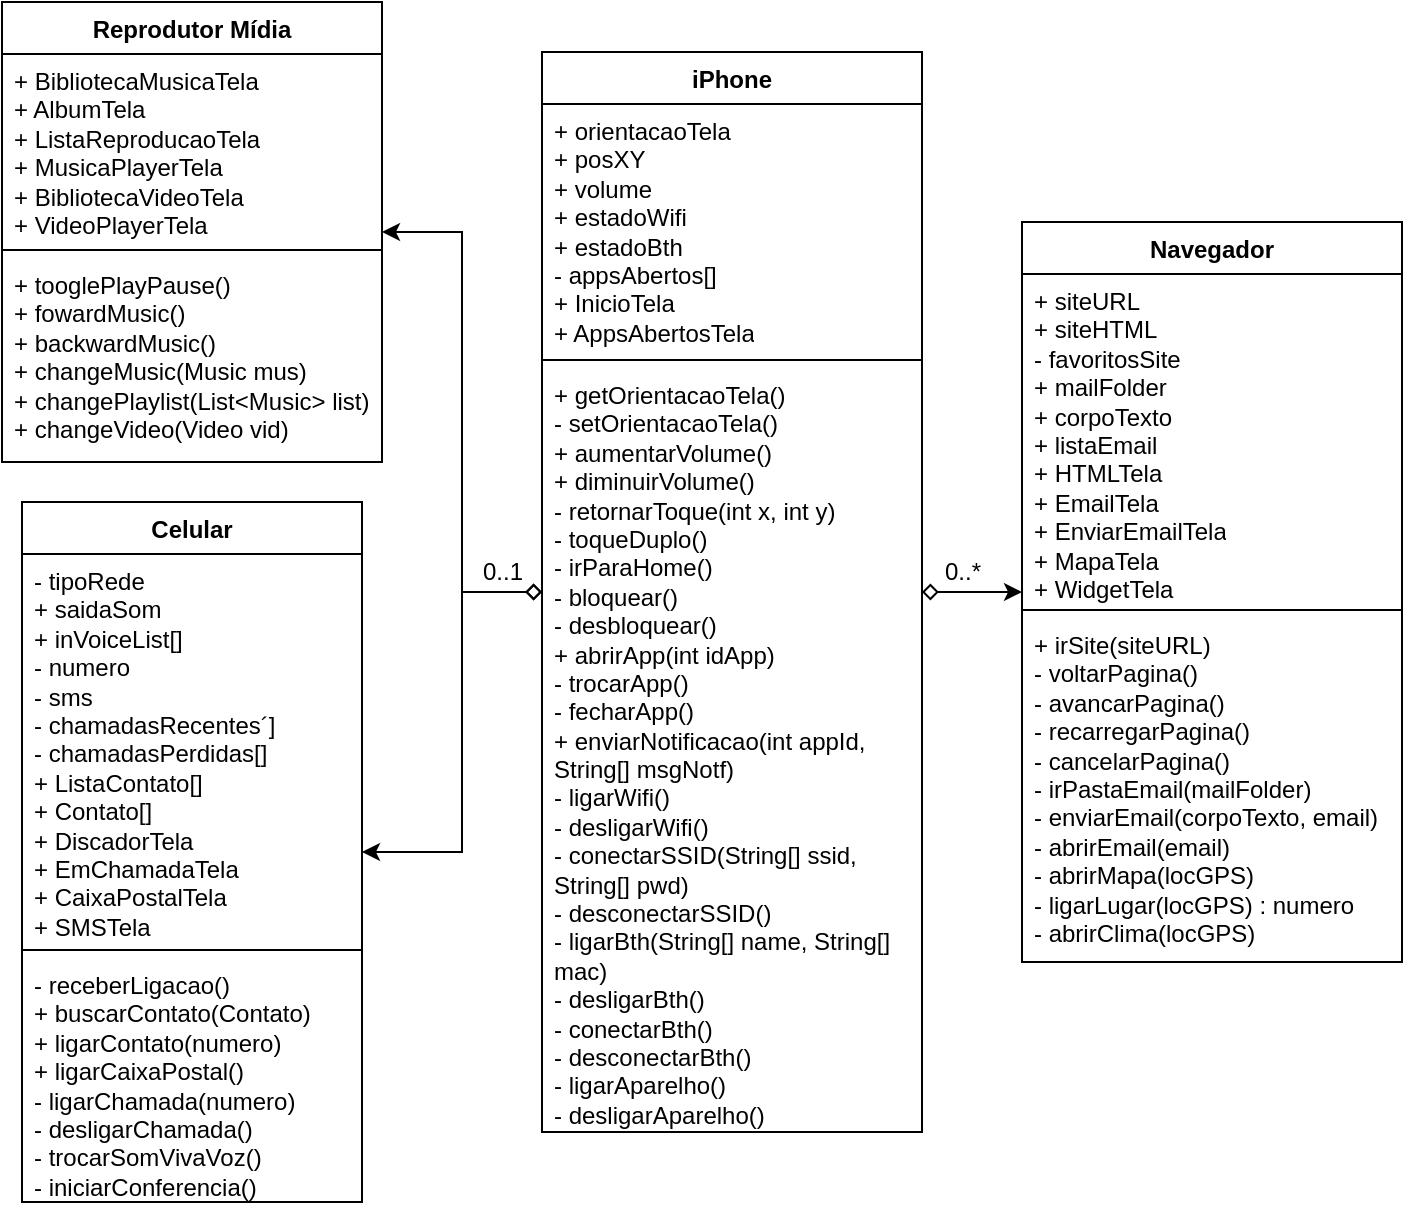 <mxfile version="21.6.9" type="device">
  <diagram id="C5RBs43oDa-KdzZeNtuy" name="Page-1">
    <mxGraphModel dx="763" dy="517" grid="1" gridSize="10" guides="1" tooltips="1" connect="1" arrows="1" fold="1" page="1" pageScale="1" pageWidth="827" pageHeight="1169" math="0" shadow="0">
      <root>
        <mxCell id="WIyWlLk6GJQsqaUBKTNV-0" />
        <mxCell id="WIyWlLk6GJQsqaUBKTNV-1" parent="WIyWlLk6GJQsqaUBKTNV-0" />
        <mxCell id="NeuPvkHjacjx3SQfrgQ6-4" value="Celular" style="swimlane;fontStyle=1;align=center;verticalAlign=top;childLayout=stackLayout;horizontal=1;startSize=26;horizontalStack=0;resizeParent=1;resizeParentMax=0;resizeLast=0;collapsible=1;marginBottom=0;whiteSpace=wrap;html=1;" parent="WIyWlLk6GJQsqaUBKTNV-1" vertex="1">
          <mxGeometry x="100" y="330" width="170" height="350" as="geometry" />
        </mxCell>
        <mxCell id="NeuPvkHjacjx3SQfrgQ6-5" value="&lt;div&gt;- tipoRede&lt;/div&gt;&lt;div&gt;+ saidaSom&lt;/div&gt;&lt;div&gt;+ inVoiceList[]&lt;/div&gt;&lt;div&gt;- numero&lt;/div&gt;&lt;div&gt;- sms&lt;/div&gt;&lt;div&gt;- chamadasRecentes´]&lt;/div&gt;&lt;div&gt;- chamadasPerdidas[]&lt;br&gt;&lt;/div&gt;&lt;div&gt;+ ListaContato[]&lt;/div&gt;&lt;div&gt;+ Contato[]&lt;/div&gt;&lt;div&gt;+ DiscadorTela&lt;/div&gt;&lt;div&gt;+ EmChamadaTela&lt;/div&gt;&lt;div&gt;+ CaixaPostalTela&lt;/div&gt;&lt;div&gt;+ SMSTela&lt;br&gt;&lt;/div&gt;" style="text;strokeColor=none;fillColor=none;align=left;verticalAlign=top;spacingLeft=4;spacingRight=4;overflow=hidden;rotatable=0;points=[[0,0.5],[1,0.5]];portConstraint=eastwest;whiteSpace=wrap;html=1;" parent="NeuPvkHjacjx3SQfrgQ6-4" vertex="1">
          <mxGeometry y="26" width="170" height="194" as="geometry" />
        </mxCell>
        <mxCell id="NeuPvkHjacjx3SQfrgQ6-6" value="" style="line;strokeWidth=1;fillColor=none;align=left;verticalAlign=middle;spacingTop=-1;spacingLeft=3;spacingRight=3;rotatable=0;labelPosition=right;points=[];portConstraint=eastwest;strokeColor=inherit;" parent="NeuPvkHjacjx3SQfrgQ6-4" vertex="1">
          <mxGeometry y="220" width="170" height="8" as="geometry" />
        </mxCell>
        <mxCell id="NeuPvkHjacjx3SQfrgQ6-7" value="&lt;div&gt;- receberLigacao()&lt;/div&gt;&lt;div&gt;+ buscarContato(Contato)&lt;/div&gt;&lt;div&gt;+ ligarContato(numero)&lt;/div&gt;&lt;div&gt;+ ligarCaixaPostal()&lt;/div&gt;&lt;div&gt;- ligarChamada(numero)&lt;/div&gt;&lt;div&gt;- desligarChamada()&lt;/div&gt;&lt;div&gt;- trocarSomVivaVoz()&lt;/div&gt;&lt;div&gt;- iniciarConferencia()&lt;br&gt;&lt;/div&gt;" style="text;strokeColor=none;fillColor=none;align=left;verticalAlign=top;spacingLeft=4;spacingRight=4;overflow=hidden;rotatable=0;points=[[0,0.5],[1,0.5]];portConstraint=eastwest;whiteSpace=wrap;html=1;" parent="NeuPvkHjacjx3SQfrgQ6-4" vertex="1">
          <mxGeometry y="228" width="170" height="122" as="geometry" />
        </mxCell>
        <mxCell id="NeuPvkHjacjx3SQfrgQ6-8" value="Navegador" style="swimlane;fontStyle=1;align=center;verticalAlign=top;childLayout=stackLayout;horizontal=1;startSize=26;horizontalStack=0;resizeParent=1;resizeParentMax=0;resizeLast=0;collapsible=1;marginBottom=0;whiteSpace=wrap;html=1;" parent="WIyWlLk6GJQsqaUBKTNV-1" vertex="1">
          <mxGeometry x="600" y="190" width="190" height="370" as="geometry" />
        </mxCell>
        <mxCell id="NeuPvkHjacjx3SQfrgQ6-9" value="&lt;div&gt;+ siteURL&lt;/div&gt;&lt;div&gt;+ siteHTML&lt;/div&gt;&lt;div&gt;- favoritosSite&lt;br&gt;&lt;/div&gt;&lt;div&gt;+ mailFolder&lt;/div&gt;&lt;div&gt;+ corpoTexto&lt;/div&gt;&lt;div&gt;+ listaEmail&lt;br&gt;&lt;/div&gt;&lt;div&gt;+ HTMLTela&lt;/div&gt;&lt;div&gt;+ EmailTela&lt;/div&gt;&lt;div&gt;+ EnviarEmailTela&lt;/div&gt;&lt;div&gt;+ MapaTela&lt;/div&gt;&lt;div&gt;+ WidgetTela&lt;br&gt;&lt;/div&gt;" style="text;strokeColor=none;fillColor=none;align=left;verticalAlign=top;spacingLeft=4;spacingRight=4;overflow=hidden;rotatable=0;points=[[0,0.5],[1,0.5]];portConstraint=eastwest;whiteSpace=wrap;html=1;" parent="NeuPvkHjacjx3SQfrgQ6-8" vertex="1">
          <mxGeometry y="26" width="190" height="164" as="geometry" />
        </mxCell>
        <mxCell id="NeuPvkHjacjx3SQfrgQ6-10" value="" style="line;strokeWidth=1;fillColor=none;align=left;verticalAlign=middle;spacingTop=-1;spacingLeft=3;spacingRight=3;rotatable=0;labelPosition=right;points=[];portConstraint=eastwest;strokeColor=inherit;" parent="NeuPvkHjacjx3SQfrgQ6-8" vertex="1">
          <mxGeometry y="190" width="190" height="8" as="geometry" />
        </mxCell>
        <mxCell id="NeuPvkHjacjx3SQfrgQ6-11" value="&lt;div&gt;+ irSite(siteURL)&lt;/div&gt;&lt;div&gt;- voltarPagina()&lt;/div&gt;&lt;div&gt;- avancarPagina()&lt;/div&gt;&lt;div&gt;- recarregarPagina()&lt;/div&gt;&lt;div&gt;- cancelarPagina()&lt;/div&gt;&lt;div&gt;- irPastaEmail(mailFolder)&lt;/div&gt;&lt;div&gt;- enviarEmail(corpoTexto, email)&lt;/div&gt;&lt;div&gt;- abrirEmail(email)&lt;/div&gt;&lt;div&gt;- abrirMapa(locGPS)&lt;/div&gt;&lt;div&gt;- ligarLugar(locGPS) : numero&lt;br&gt;&lt;/div&gt;&lt;div&gt;- abrirClima(locGPS)&lt;br&gt;&lt;/div&gt;" style="text;strokeColor=none;fillColor=none;align=left;verticalAlign=top;spacingLeft=4;spacingRight=4;overflow=hidden;rotatable=0;points=[[0,0.5],[1,0.5]];portConstraint=eastwest;whiteSpace=wrap;html=1;" parent="NeuPvkHjacjx3SQfrgQ6-8" vertex="1">
          <mxGeometry y="198" width="190" height="172" as="geometry" />
        </mxCell>
        <mxCell id="GBPLv5t1Phl0PJXmSTFw-1" style="edgeStyle=orthogonalEdgeStyle;rounded=0;orthogonalLoop=1;jettySize=auto;html=1;startArrow=diamond;startFill=0;" parent="WIyWlLk6GJQsqaUBKTNV-1" source="NeuPvkHjacjx3SQfrgQ6-23" target="NeuPvkHjacjx3SQfrgQ6-4" edge="1">
          <mxGeometry relative="1" as="geometry">
            <Array as="points">
              <mxPoint x="320" y="375" />
              <mxPoint x="320" y="505" />
            </Array>
          </mxGeometry>
        </mxCell>
        <mxCell id="GBPLv5t1Phl0PJXmSTFw-2" style="edgeStyle=orthogonalEdgeStyle;rounded=0;orthogonalLoop=1;jettySize=auto;html=1;startArrow=diamond;startFill=0;" parent="WIyWlLk6GJQsqaUBKTNV-1" source="NeuPvkHjacjx3SQfrgQ6-23" target="NeuPvkHjacjx3SQfrgQ6-27" edge="1">
          <mxGeometry relative="1" as="geometry" />
        </mxCell>
        <mxCell id="GBPLv5t1Phl0PJXmSTFw-3" style="edgeStyle=orthogonalEdgeStyle;rounded=0;orthogonalLoop=1;jettySize=auto;html=1;startArrow=diamond;startFill=0;" parent="WIyWlLk6GJQsqaUBKTNV-1" source="NeuPvkHjacjx3SQfrgQ6-23" target="NeuPvkHjacjx3SQfrgQ6-8" edge="1">
          <mxGeometry relative="1" as="geometry" />
        </mxCell>
        <mxCell id="NeuPvkHjacjx3SQfrgQ6-23" value="iPhone" style="swimlane;fontStyle=1;align=center;verticalAlign=top;childLayout=stackLayout;horizontal=1;startSize=26;horizontalStack=0;resizeParent=1;resizeParentMax=0;resizeLast=0;collapsible=1;marginBottom=0;whiteSpace=wrap;html=1;" parent="WIyWlLk6GJQsqaUBKTNV-1" vertex="1">
          <mxGeometry x="360" y="105" width="190" height="540" as="geometry" />
        </mxCell>
        <mxCell id="NeuPvkHjacjx3SQfrgQ6-24" value="&lt;div&gt;+ orientacaoTela&lt;/div&gt;&lt;div&gt;+ posXY&lt;br&gt;&lt;/div&gt;&lt;div&gt;+ volume&lt;/div&gt;&lt;div&gt;+ estadoWifi&lt;/div&gt;&lt;div&gt;+ estadoBth&lt;br&gt;&lt;/div&gt;&lt;div&gt;- appsAbertos[]&lt;/div&gt;&lt;div&gt;+ InicioTela&lt;/div&gt;&lt;div&gt;+ AppsAbertosTela&lt;/div&gt;" style="text;strokeColor=none;fillColor=none;align=left;verticalAlign=top;spacingLeft=4;spacingRight=4;overflow=hidden;rotatable=0;points=[[0,0.5],[1,0.5]];portConstraint=eastwest;whiteSpace=wrap;html=1;" parent="NeuPvkHjacjx3SQfrgQ6-23" vertex="1">
          <mxGeometry y="26" width="190" height="124" as="geometry" />
        </mxCell>
        <mxCell id="NeuPvkHjacjx3SQfrgQ6-25" value="" style="line;strokeWidth=1;fillColor=none;align=left;verticalAlign=middle;spacingTop=-1;spacingLeft=3;spacingRight=3;rotatable=0;labelPosition=right;points=[];portConstraint=eastwest;strokeColor=inherit;" parent="NeuPvkHjacjx3SQfrgQ6-23" vertex="1">
          <mxGeometry y="150" width="190" height="8" as="geometry" />
        </mxCell>
        <mxCell id="NeuPvkHjacjx3SQfrgQ6-26" value="&lt;div&gt;+ getOrientacaoTela()&lt;/div&gt;&lt;div&gt;- setOrientacaoTela()&lt;br&gt;&lt;/div&gt;&lt;div&gt;+ aumentarVolume()&lt;/div&gt;&lt;div&gt;+ diminuirVolume()&lt;/div&gt;&lt;div&gt;- retornarToque(int x, int y)&lt;/div&gt;&lt;div&gt;- toqueDuplo()&lt;br&gt;&lt;/div&gt;&lt;div&gt;- irParaHome()&lt;/div&gt;&lt;div&gt;- bloquear()&lt;/div&gt;&lt;div&gt;- desbloquear()&lt;/div&gt;&lt;div&gt;+ abrirApp(int idApp)&lt;/div&gt;&lt;div&gt;- trocarApp()&lt;/div&gt;&lt;div&gt;- fecharApp()&lt;/div&gt;&lt;div&gt;+ enviarNotificacao(int appId, String[] msgNotf)&lt;/div&gt;&lt;div&gt;- ligarWifi()&lt;/div&gt;&lt;div&gt;- desligarWifi()&lt;/div&gt;&lt;div&gt;- conectarSSID(String[] ssid, String[] pwd)&lt;/div&gt;&lt;div&gt;- desconectarSSID()&lt;br&gt;&lt;/div&gt;&lt;div&gt;- ligarBth(String[] name, String[] mac)&lt;/div&gt;&lt;div&gt;- desligarBth()&lt;/div&gt;&lt;div&gt;- conectarBth()&lt;/div&gt;&lt;div&gt;- desconectarBth()&lt;br&gt;&lt;/div&gt;&lt;div&gt;- ligarAparelho()&lt;/div&gt;&lt;div&gt;- desligarAparelho()&lt;br&gt;&lt;/div&gt;" style="text;strokeColor=none;fillColor=none;align=left;verticalAlign=top;spacingLeft=4;spacingRight=4;overflow=hidden;rotatable=0;points=[[0,0.5],[1,0.5]];portConstraint=eastwest;whiteSpace=wrap;html=1;" parent="NeuPvkHjacjx3SQfrgQ6-23" vertex="1">
          <mxGeometry y="158" width="190" height="382" as="geometry" />
        </mxCell>
        <mxCell id="NeuPvkHjacjx3SQfrgQ6-27" value="Reprodutor Mídia" style="swimlane;fontStyle=1;align=center;verticalAlign=top;childLayout=stackLayout;horizontal=1;startSize=26;horizontalStack=0;resizeParent=1;resizeParentMax=0;resizeLast=0;collapsible=1;marginBottom=0;whiteSpace=wrap;html=1;" parent="WIyWlLk6GJQsqaUBKTNV-1" vertex="1">
          <mxGeometry x="90" y="80" width="190" height="230" as="geometry" />
        </mxCell>
        <mxCell id="NeuPvkHjacjx3SQfrgQ6-28" value="&lt;div&gt;+ BibliotecaMusicaTela&lt;br&gt;&lt;/div&gt;&lt;div&gt;+ AlbumTela&lt;/div&gt;&lt;div&gt;+ ListaReproducaoTela&lt;/div&gt;&lt;div&gt;+ MusicaPlayerTela&lt;/div&gt;&lt;div&gt;+ BibliotecaVideoTela&lt;/div&gt;&lt;div&gt;+ VideoPlayerTela&lt;/div&gt;" style="text;strokeColor=none;fillColor=none;align=left;verticalAlign=top;spacingLeft=4;spacingRight=4;overflow=hidden;rotatable=0;points=[[0,0.5],[1,0.5]];portConstraint=eastwest;whiteSpace=wrap;html=1;" parent="NeuPvkHjacjx3SQfrgQ6-27" vertex="1">
          <mxGeometry y="26" width="190" height="94" as="geometry" />
        </mxCell>
        <mxCell id="NeuPvkHjacjx3SQfrgQ6-29" value="" style="line;strokeWidth=1;fillColor=none;align=left;verticalAlign=middle;spacingTop=-1;spacingLeft=3;spacingRight=3;rotatable=0;labelPosition=right;points=[];portConstraint=eastwest;strokeColor=inherit;" parent="NeuPvkHjacjx3SQfrgQ6-27" vertex="1">
          <mxGeometry y="120" width="190" height="8" as="geometry" />
        </mxCell>
        <mxCell id="NeuPvkHjacjx3SQfrgQ6-30" value="&lt;div&gt;+ tooglePlayPause()&lt;/div&gt;&lt;div&gt;+ fowardMusic()&lt;/div&gt;&lt;div&gt;+ backwardMusic()&lt;/div&gt;&lt;div&gt;+ changeMusic(Music mus)&lt;/div&gt;&lt;div&gt;+ changePlaylist(List&amp;lt;Music&amp;gt; list)&lt;/div&gt;&lt;div&gt;+ changeVideo(Video vid)&lt;/div&gt;" style="text;strokeColor=none;fillColor=none;align=left;verticalAlign=top;spacingLeft=4;spacingRight=4;overflow=hidden;rotatable=0;points=[[0,0.5],[1,0.5]];portConstraint=eastwest;whiteSpace=wrap;html=1;" parent="NeuPvkHjacjx3SQfrgQ6-27" vertex="1">
          <mxGeometry y="128" width="190" height="102" as="geometry" />
        </mxCell>
        <mxCell id="GBPLv5t1Phl0PJXmSTFw-4" value="0..*" style="text;html=1;align=center;verticalAlign=middle;resizable=0;points=[];autosize=1;strokeColor=none;fillColor=none;" parent="WIyWlLk6GJQsqaUBKTNV-1" vertex="1">
          <mxGeometry x="550" y="350" width="40" height="30" as="geometry" />
        </mxCell>
        <mxCell id="GBPLv5t1Phl0PJXmSTFw-5" value="0..1" style="text;html=1;align=center;verticalAlign=middle;resizable=0;points=[];autosize=1;strokeColor=none;fillColor=none;" parent="WIyWlLk6GJQsqaUBKTNV-1" vertex="1">
          <mxGeometry x="320" y="350" width="40" height="30" as="geometry" />
        </mxCell>
      </root>
    </mxGraphModel>
  </diagram>
</mxfile>
